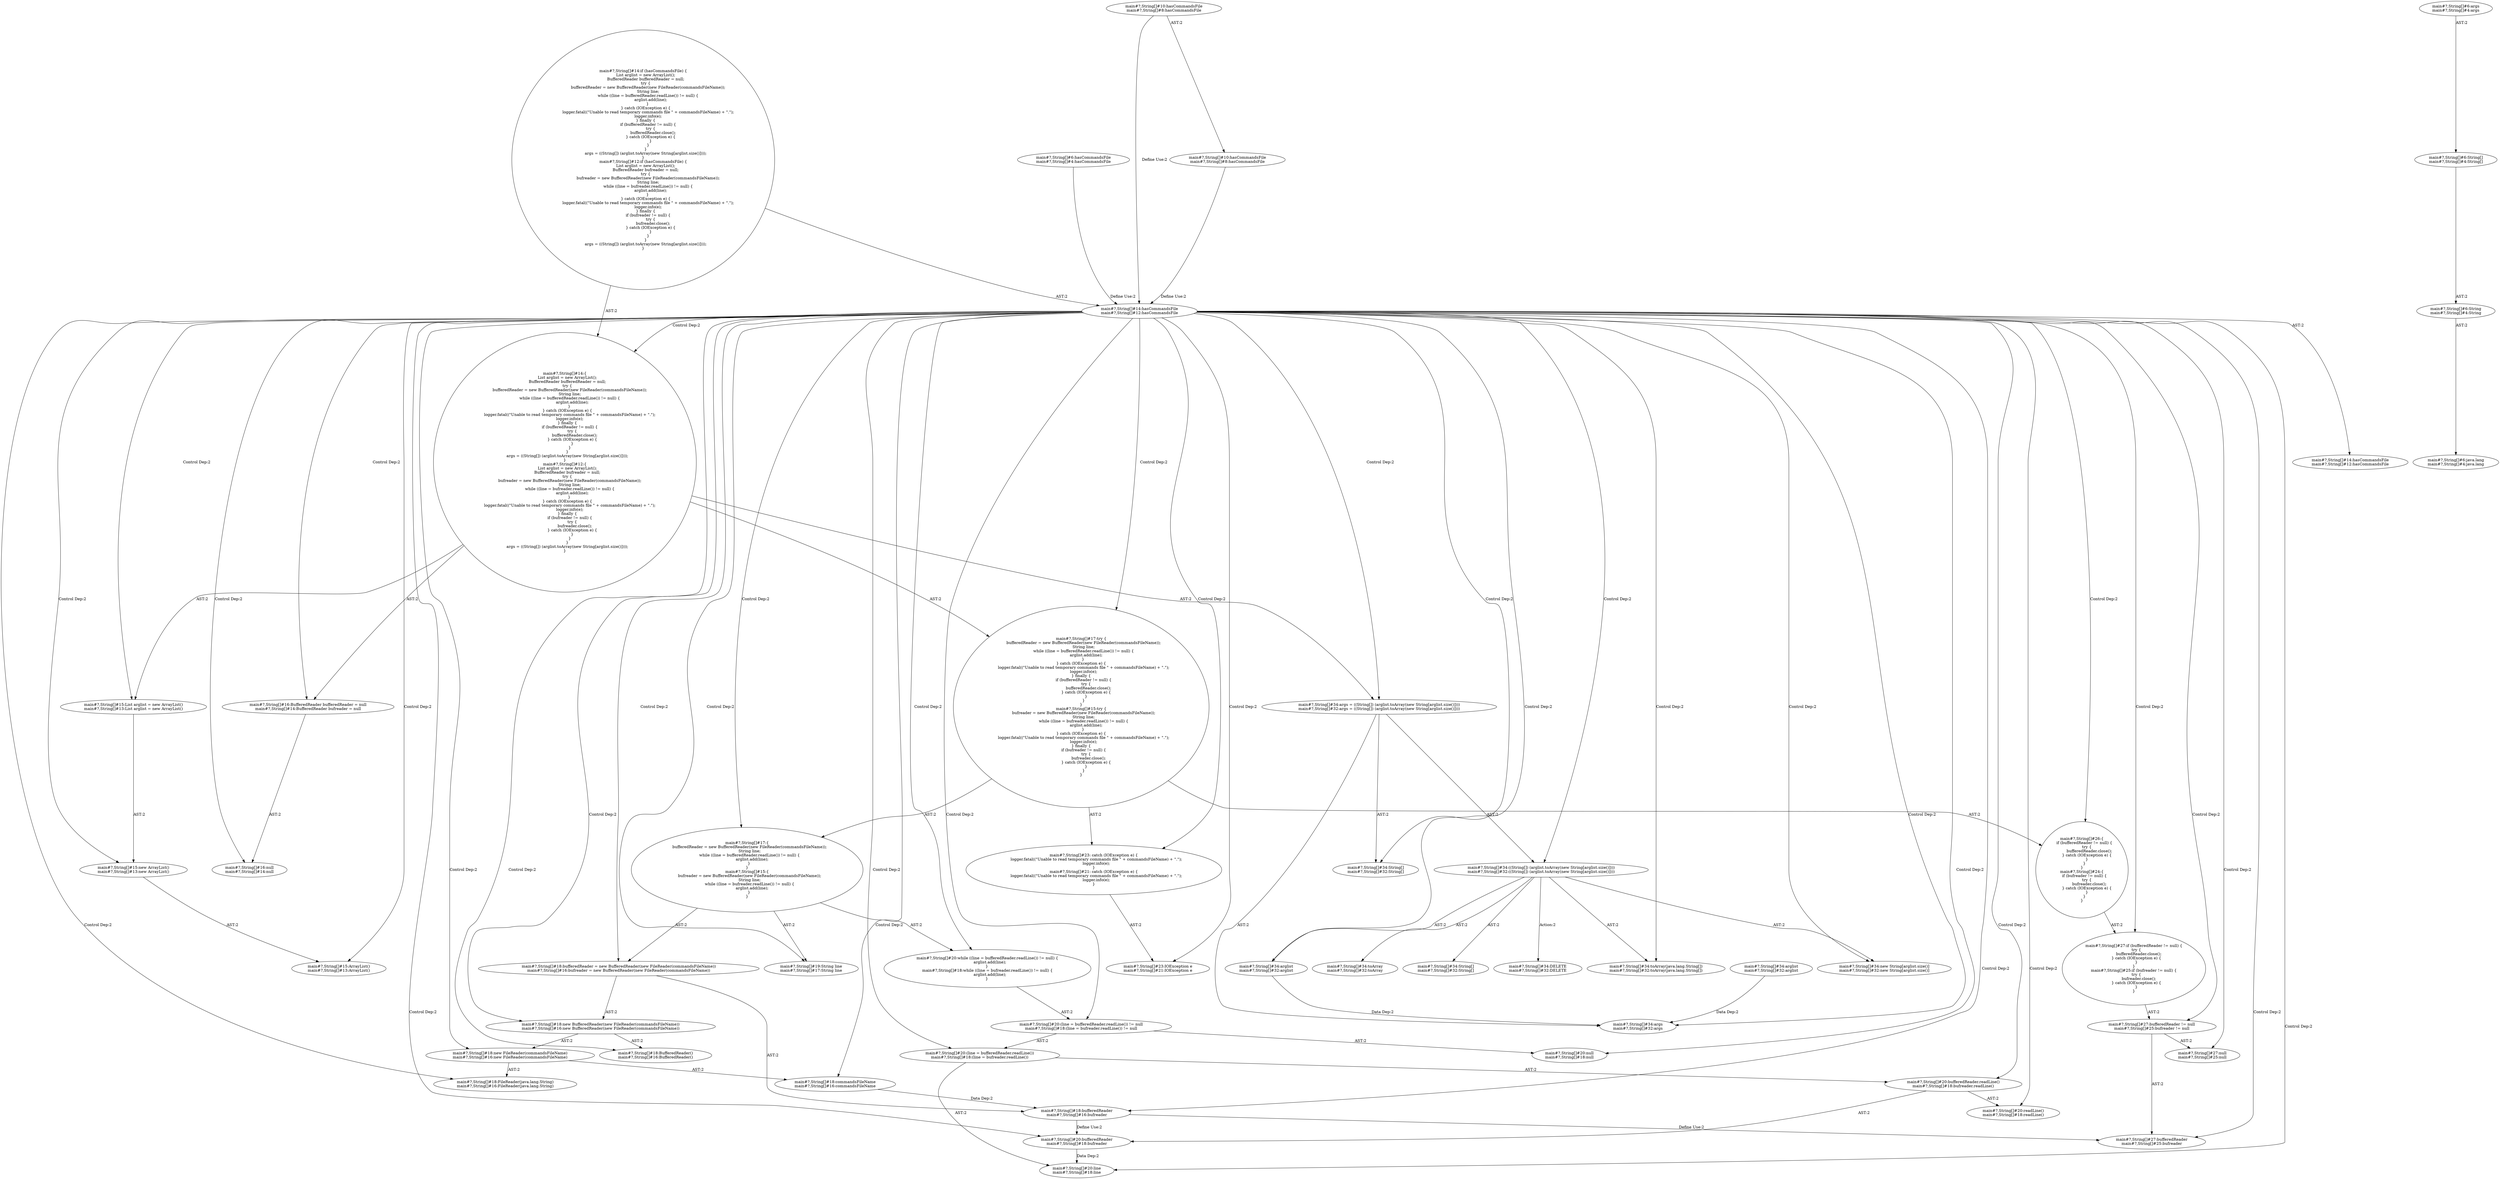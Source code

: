 digraph "Pattern" {
0 [label="main#?,String[]#34:DELETE
main#?,String[]#32:DELETE" shape=ellipse]
1 [label="main#?,String[]#34:((String[]) (arglist.toArray(new String[arglist.size()])))
main#?,String[]#32:((String[]) (arglist.toArray(new String[arglist.size()])))" shape=ellipse]
2 [label="main#?,String[]#14:hasCommandsFile
main#?,String[]#12:hasCommandsFile" shape=ellipse]
3 [label="main#?,String[]#6:hasCommandsFile
main#?,String[]#4:hasCommandsFile" shape=ellipse]
4 [label="main#?,String[]#10:hasCommandsFile
main#?,String[]#8:hasCommandsFile" shape=ellipse]
5 [label="main#?,String[]#10:hasCommandsFile
main#?,String[]#8:hasCommandsFile" shape=ellipse]
6 [label="main#?,String[]#14:if (hasCommandsFile) \{
    List arglist = new ArrayList();
    BufferedReader bufferedReader = null;
    try \{
        bufferedReader = new BufferedReader(new FileReader(commandsFileName));
        String line;
        while ((line = bufferedReader.readLine()) != null) \{
            arglist.add(line);
        \} 
    \} catch (IOException e) \{
        logger.fatal((\"Unable to read temporary commands file \" + commandsFileName) + \".\");
        logger.info(e);
    \} finally \{
        if (bufferedReader != null) \{
            try \{
                bufferedReader.close();
            \} catch (IOException e) \{
            \}
        \}
    \}
    args = ((String[]) (arglist.toArray(new String[arglist.size()])));
\}
main#?,String[]#12:if (hasCommandsFile) \{
    List arglist = new ArrayList();
    BufferedReader bufreader = null;
    try \{
        bufreader = new BufferedReader(new FileReader(commandsFileName));
        String line;
        while ((line = bufreader.readLine()) != null) \{
            arglist.add(line);
        \} 
    \} catch (IOException e) \{
        logger.fatal((\"Unable to read temporary commands file \" + commandsFileName) + \".\");
        logger.info(e);
    \} finally \{
        if (bufreader != null) \{
            try \{
                bufreader.close();
            \} catch (IOException e) \{
            \}
        \}
    \}
    args = ((String[]) (arglist.toArray(new String[arglist.size()])));
\}" shape=ellipse]
7 [label="main#?,String[]#14:hasCommandsFile
main#?,String[]#12:hasCommandsFile" shape=ellipse]
8 [label="main#?,String[]#14:\{
    List arglist = new ArrayList();
    BufferedReader bufferedReader = null;
    try \{
        bufferedReader = new BufferedReader(new FileReader(commandsFileName));
        String line;
        while ((line = bufferedReader.readLine()) != null) \{
            arglist.add(line);
        \} 
    \} catch (IOException e) \{
        logger.fatal((\"Unable to read temporary commands file \" + commandsFileName) + \".\");
        logger.info(e);
    \} finally \{
        if (bufferedReader != null) \{
            try \{
                bufferedReader.close();
            \} catch (IOException e) \{
            \}
        \}
    \}
    args = ((String[]) (arglist.toArray(new String[arglist.size()])));
\}
main#?,String[]#12:\{
    List arglist = new ArrayList();
    BufferedReader bufreader = null;
    try \{
        bufreader = new BufferedReader(new FileReader(commandsFileName));
        String line;
        while ((line = bufreader.readLine()) != null) \{
            arglist.add(line);
        \} 
    \} catch (IOException e) \{
        logger.fatal((\"Unable to read temporary commands file \" + commandsFileName) + \".\");
        logger.info(e);
    \} finally \{
        if (bufreader != null) \{
            try \{
                bufreader.close();
            \} catch (IOException e) \{
            \}
        \}
    \}
    args = ((String[]) (arglist.toArray(new String[arglist.size()])));
\}" shape=ellipse]
9 [label="main#?,String[]#15:List arglist = new ArrayList()
main#?,String[]#13:List arglist = new ArrayList()" shape=ellipse]
10 [label="main#?,String[]#15:new ArrayList()
main#?,String[]#13:new ArrayList()" shape=ellipse]
11 [label="main#?,String[]#15:ArrayList()
main#?,String[]#13:ArrayList()" shape=ellipse]
12 [label="main#?,String[]#16:BufferedReader bufferedReader = null
main#?,String[]#14:BufferedReader bufreader = null" shape=ellipse]
13 [label="main#?,String[]#16:null
main#?,String[]#14:null" shape=ellipse]
14 [label="main#?,String[]#17:try \{
    bufferedReader = new BufferedReader(new FileReader(commandsFileName));
    String line;
    while ((line = bufferedReader.readLine()) != null) \{
        arglist.add(line);
    \} 
\} catch (IOException e) \{
    logger.fatal((\"Unable to read temporary commands file \" + commandsFileName) + \".\");
    logger.info(e);
\} finally \{
    if (bufferedReader != null) \{
        try \{
            bufferedReader.close();
        \} catch (IOException e) \{
        \}
    \}
\}
main#?,String[]#15:try \{
    bufreader = new BufferedReader(new FileReader(commandsFileName));
    String line;
    while ((line = bufreader.readLine()) != null) \{
        arglist.add(line);
    \} 
\} catch (IOException e) \{
    logger.fatal((\"Unable to read temporary commands file \" + commandsFileName) + \".\");
    logger.info(e);
\} finally \{
    if (bufreader != null) \{
        try \{
            bufreader.close();
        \} catch (IOException e) \{
        \}
    \}
\}" shape=ellipse]
15 [label="main#?,String[]#17:\{
    bufferedReader = new BufferedReader(new FileReader(commandsFileName));
    String line;
    while ((line = bufferedReader.readLine()) != null) \{
        arglist.add(line);
    \} 
\}
main#?,String[]#15:\{
    bufreader = new BufferedReader(new FileReader(commandsFileName));
    String line;
    while ((line = bufreader.readLine()) != null) \{
        arglist.add(line);
    \} 
\}" shape=ellipse]
16 [label="main#?,String[]#18:bufferedReader = new BufferedReader(new FileReader(commandsFileName))
main#?,String[]#16:bufreader = new BufferedReader(new FileReader(commandsFileName))" shape=ellipse]
17 [label="main#?,String[]#18:bufferedReader
main#?,String[]#16:bufreader" shape=ellipse]
18 [label="main#?,String[]#18:new BufferedReader(new FileReader(commandsFileName))
main#?,String[]#16:new BufferedReader(new FileReader(commandsFileName))" shape=ellipse]
19 [label="main#?,String[]#18:BufferedReader()
main#?,String[]#16:BufferedReader()" shape=ellipse]
20 [label="main#?,String[]#18:new FileReader(commandsFileName)
main#?,String[]#16:new FileReader(commandsFileName)" shape=ellipse]
21 [label="main#?,String[]#18:FileReader(java.lang.String)
main#?,String[]#16:FileReader(java.lang.String)" shape=ellipse]
22 [label="main#?,String[]#18:commandsFileName
main#?,String[]#16:commandsFileName" shape=ellipse]
23 [label="main#?,String[]#19:String line
main#?,String[]#17:String line" shape=ellipse]
24 [label="main#?,String[]#20:while ((line = bufferedReader.readLine()) != null) \{
    arglist.add(line);
\} 
main#?,String[]#18:while ((line = bufreader.readLine()) != null) \{
    arglist.add(line);
\} " shape=ellipse]
25 [label="main#?,String[]#20:(line = bufferedReader.readLine()) != null
main#?,String[]#18:(line = bufreader.readLine()) != null" shape=ellipse]
26 [label="main#?,String[]#20:(line = bufferedReader.readLine())
main#?,String[]#18:(line = bufreader.readLine())" shape=ellipse]
27 [label="main#?,String[]#20:line
main#?,String[]#18:line" shape=ellipse]
28 [label="main#?,String[]#20:bufferedReader.readLine()
main#?,String[]#18:bufreader.readLine()" shape=ellipse]
29 [label="main#?,String[]#20:readLine()
main#?,String[]#18:readLine()" shape=ellipse]
30 [label="main#?,String[]#20:bufferedReader
main#?,String[]#18:bufreader" shape=ellipse]
31 [label="main#?,String[]#20:null
main#?,String[]#18:null" shape=ellipse]
32 [label="main#?,String[]#23: catch (IOException e) \{
    logger.fatal((\"Unable to read temporary commands file \" + commandsFileName) + \".\");
    logger.info(e);
\}
main#?,String[]#21: catch (IOException e) \{
    logger.fatal((\"Unable to read temporary commands file \" + commandsFileName) + \".\");
    logger.info(e);
\}" shape=ellipse]
33 [label="main#?,String[]#23:IOException e
main#?,String[]#21:IOException e" shape=ellipse]
34 [label="main#?,String[]#26:\{
    if (bufferedReader != null) \{
        try \{
            bufferedReader.close();
        \} catch (IOException e) \{
        \}
    \}
\}
main#?,String[]#24:\{
    if (bufreader != null) \{
        try \{
            bufreader.close();
        \} catch (IOException e) \{
        \}
    \}
\}" shape=ellipse]
35 [label="main#?,String[]#27:if (bufferedReader != null) \{
    try \{
        bufferedReader.close();
    \} catch (IOException e) \{
    \}
\}
main#?,String[]#25:if (bufreader != null) \{
    try \{
        bufreader.close();
    \} catch (IOException e) \{
    \}
\}" shape=ellipse]
36 [label="main#?,String[]#27:bufferedReader != null
main#?,String[]#25:bufreader != null" shape=ellipse]
37 [label="main#?,String[]#27:bufferedReader
main#?,String[]#25:bufreader" shape=ellipse]
38 [label="main#?,String[]#27:null
main#?,String[]#25:null" shape=ellipse]
39 [label="main#?,String[]#34:args = ((String[]) (arglist.toArray(new String[arglist.size()])))
main#?,String[]#32:args = ((String[]) (arglist.toArray(new String[arglist.size()])))" shape=ellipse]
40 [label="main#?,String[]#34:args
main#?,String[]#32:args" shape=ellipse]
41 [label="main#?,String[]#34:arglist
main#?,String[]#32:arglist" shape=ellipse]
42 [label="main#?,String[]#6:args
main#?,String[]#4:args" shape=ellipse]
43 [label="main#?,String[]#6:String[]
main#?,String[]#4:String[]" shape=ellipse]
44 [label="main#?,String[]#6:String
main#?,String[]#4:String" shape=ellipse]
45 [label="main#?,String[]#6:java.lang
main#?,String[]#4:java.lang" shape=ellipse]
46 [label="main#?,String[]#34:toArray(java.lang.String[])
main#?,String[]#32:toArray(java.lang.String[])" shape=ellipse]
47 [label="main#?,String[]#34:arglist
main#?,String[]#32:arglist" shape=ellipse]
48 [label="main#?,String[]#34:new String[arglist.size()]
main#?,String[]#32:new String[arglist.size()]" shape=ellipse]
49 [label="main#?,String[]#34:String[]
main#?,String[]#32:String[]" shape=ellipse]
50 [label="main#?,String[]#34:toArray
main#?,String[]#32:toArray" shape=ellipse]
51 [label="main#?,String[]#34:String[]
main#?,String[]#32:String[]" shape=ellipse]
1 -> 0 [label="Action:2"];
1 -> 50 [label="AST:2"];
1 -> 51 [label="AST:2"];
1 -> 47 [label="AST:2"];
1 -> 46 [label="AST:2"];
1 -> 48 [label="AST:2"];
2 -> 1 [label="Control Dep:2"];
2 -> 7 [label="AST:2"];
2 -> 8 [label="Control Dep:2"];
2 -> 9 [label="Control Dep:2"];
2 -> 10 [label="Control Dep:2"];
2 -> 11 [label="Control Dep:2"];
2 -> 12 [label="Control Dep:2"];
2 -> 13 [label="Control Dep:2"];
2 -> 14 [label="Control Dep:2"];
2 -> 15 [label="Control Dep:2"];
2 -> 16 [label="Control Dep:2"];
2 -> 17 [label="Control Dep:2"];
2 -> 18 [label="Control Dep:2"];
2 -> 19 [label="Control Dep:2"];
2 -> 20 [label="Control Dep:2"];
2 -> 21 [label="Control Dep:2"];
2 -> 22 [label="Control Dep:2"];
2 -> 23 [label="Control Dep:2"];
2 -> 24 [label="Control Dep:2"];
2 -> 25 [label="Control Dep:2"];
2 -> 26 [label="Control Dep:2"];
2 -> 27 [label="Control Dep:2"];
2 -> 28 [label="Control Dep:2"];
2 -> 29 [label="Control Dep:2"];
2 -> 30 [label="Control Dep:2"];
2 -> 31 [label="Control Dep:2"];
2 -> 32 [label="Control Dep:2"];
2 -> 33 [label="Control Dep:2"];
2 -> 34 [label="Control Dep:2"];
2 -> 35 [label="Control Dep:2"];
2 -> 36 [label="Control Dep:2"];
2 -> 37 [label="Control Dep:2"];
2 -> 38 [label="Control Dep:2"];
2 -> 39 [label="Control Dep:2"];
2 -> 40 [label="Control Dep:2"];
2 -> 46 [label="Control Dep:2"];
2 -> 47 [label="Control Dep:2"];
2 -> 48 [label="Control Dep:2"];
2 -> 49 [label="Control Dep:2"];
3 -> 2 [label="Define Use:2"];
4 -> 2 [label="Define Use:2"];
5 -> 2 [label="Define Use:2"];
5 -> 4 [label="AST:2"];
6 -> 2 [label="AST:2"];
6 -> 8 [label="AST:2"];
8 -> 9 [label="AST:2"];
8 -> 12 [label="AST:2"];
8 -> 14 [label="AST:2"];
8 -> 39 [label="AST:2"];
9 -> 10 [label="AST:2"];
10 -> 11 [label="AST:2"];
12 -> 13 [label="AST:2"];
14 -> 15 [label="AST:2"];
14 -> 32 [label="AST:2"];
14 -> 34 [label="AST:2"];
15 -> 16 [label="AST:2"];
15 -> 23 [label="AST:2"];
15 -> 24 [label="AST:2"];
16 -> 17 [label="AST:2"];
16 -> 18 [label="AST:2"];
17 -> 30 [label="Define Use:2"];
17 -> 37 [label="Define Use:2"];
18 -> 19 [label="AST:2"];
18 -> 20 [label="AST:2"];
20 -> 21 [label="AST:2"];
20 -> 22 [label="AST:2"];
22 -> 17 [label="Data Dep:2"];
24 -> 25 [label="AST:2"];
25 -> 26 [label="AST:2"];
25 -> 31 [label="AST:2"];
26 -> 27 [label="AST:2"];
26 -> 28 [label="AST:2"];
28 -> 30 [label="AST:2"];
28 -> 29 [label="AST:2"];
30 -> 27 [label="Data Dep:2"];
32 -> 33 [label="AST:2"];
34 -> 35 [label="AST:2"];
35 -> 36 [label="AST:2"];
36 -> 37 [label="AST:2"];
36 -> 38 [label="AST:2"];
39 -> 1 [label="AST:2"];
39 -> 49 [label="AST:2"];
39 -> 40 [label="AST:2"];
41 -> 40 [label="Data Dep:2"];
42 -> 43 [label="AST:2"];
43 -> 44 [label="AST:2"];
44 -> 45 [label="AST:2"];
47 -> 40 [label="Data Dep:2"];
}